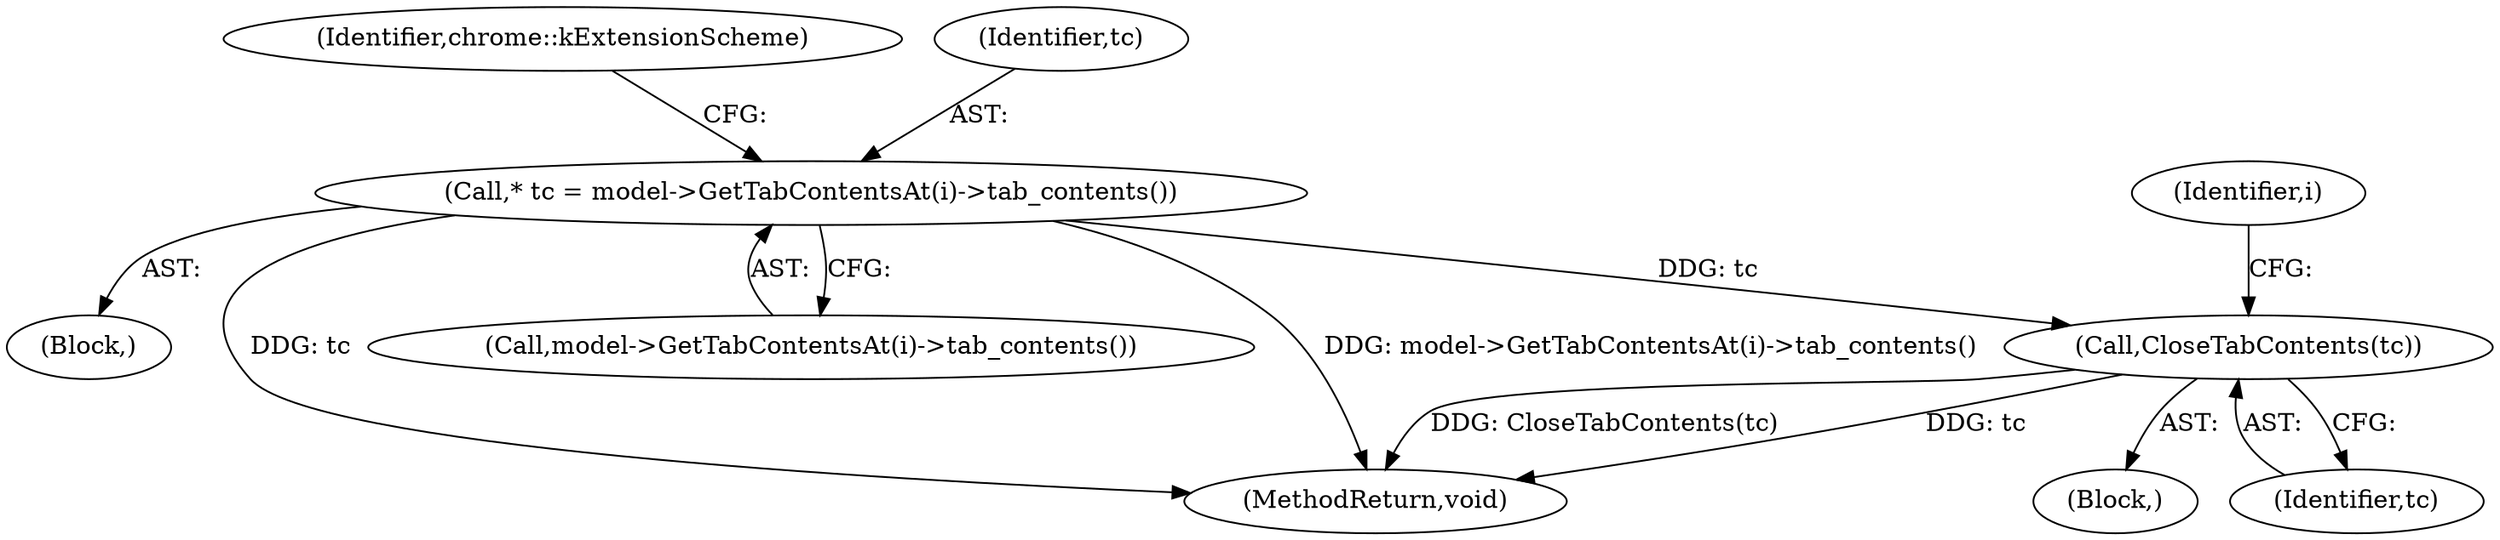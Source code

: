 digraph "0_Chrome_08f0d612f2a4039aaf6733d4e8d0a67614941378_1@pointer" {
"1000202" [label="(Call,* tc = model->GetTabContentsAt(i)->tab_contents())"];
"1000213" [label="(Call,CloseTabContents(tc))"];
"1000410" [label="(MethodReturn,void)"];
"1000208" [label="(Identifier,chrome::kExtensionScheme)"];
"1000214" [label="(Identifier,tc)"];
"1000203" [label="(Identifier,tc)"];
"1000200" [label="(Block,)"];
"1000202" [label="(Call,* tc = model->GetTabContentsAt(i)->tab_contents())"];
"1000212" [label="(Block,)"];
"1000213" [label="(Call,CloseTabContents(tc))"];
"1000204" [label="(Call,model->GetTabContentsAt(i)->tab_contents())"];
"1000199" [label="(Identifier,i)"];
"1000202" -> "1000200"  [label="AST: "];
"1000202" -> "1000204"  [label="CFG: "];
"1000203" -> "1000202"  [label="AST: "];
"1000204" -> "1000202"  [label="AST: "];
"1000208" -> "1000202"  [label="CFG: "];
"1000202" -> "1000410"  [label="DDG: tc"];
"1000202" -> "1000410"  [label="DDG: model->GetTabContentsAt(i)->tab_contents()"];
"1000202" -> "1000213"  [label="DDG: tc"];
"1000213" -> "1000212"  [label="AST: "];
"1000213" -> "1000214"  [label="CFG: "];
"1000214" -> "1000213"  [label="AST: "];
"1000199" -> "1000213"  [label="CFG: "];
"1000213" -> "1000410"  [label="DDG: tc"];
"1000213" -> "1000410"  [label="DDG: CloseTabContents(tc)"];
}
